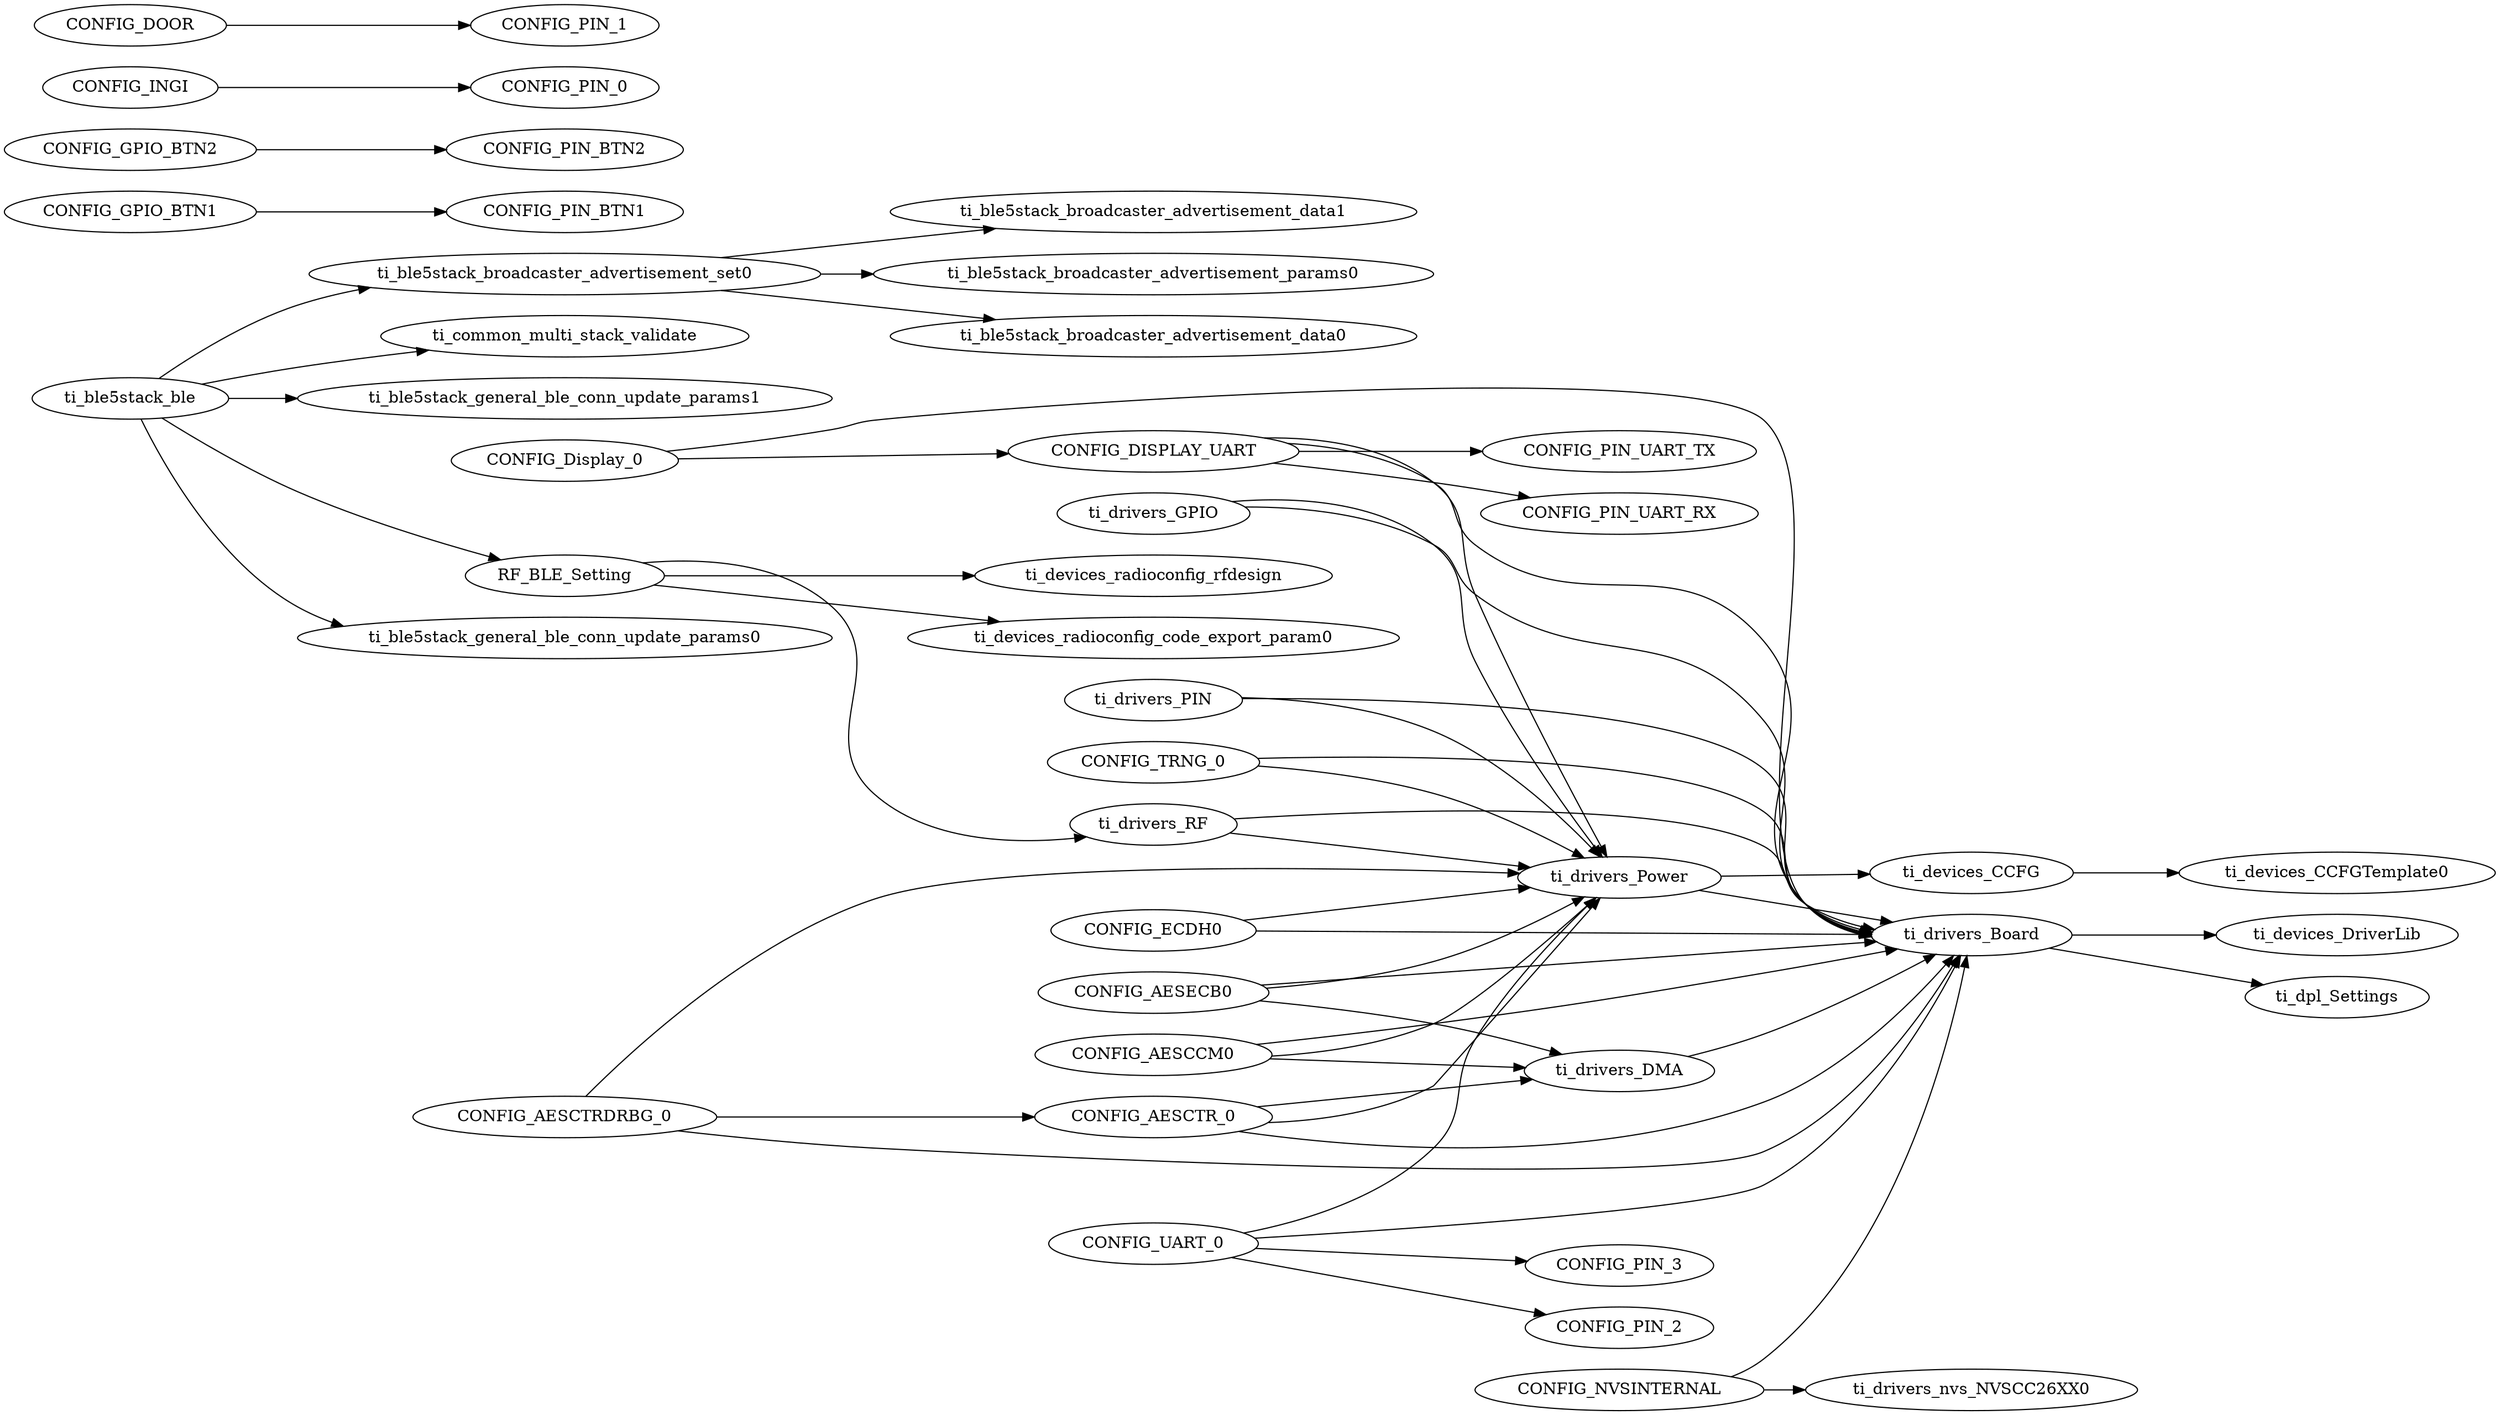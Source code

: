 digraph Model
{
    graph[rankdir=LR]

    // mod.$name=/ti/ble5stack/ble
    ti_ble5stack_ble -> ti_common_multi_stack_validate
    ti_ble5stack_ble -> RF_BLE_Setting
    ti_ble5stack_ble -> ti_ble5stack_general_ble_conn_update_params1
    ti_ble5stack_ble -> ti_ble5stack_general_ble_conn_update_params0
    ti_ble5stack_ble -> ti_ble5stack_broadcaster_advertisement_set0

    // mod.$name=/ti/ble5stack/broadcaster/advertisement_data

    // mod.$name=/ti/ble5stack/broadcaster/advertisement_params

    // mod.$name=/ti/ble5stack/broadcaster/advertisement_set
    ti_ble5stack_broadcaster_advertisement_set0 -> ti_ble5stack_broadcaster_advertisement_params0
    ti_ble5stack_broadcaster_advertisement_set0 -> ti_ble5stack_broadcaster_advertisement_data0
    ti_ble5stack_broadcaster_advertisement_set0 -> ti_ble5stack_broadcaster_advertisement_data1

    // mod.$name=/ti/ble5stack/general/ble_conn_update_params

    // mod.$name=/ti/common/multi_stack_validate

    // mod.$name=/ti/devices/CCFG
    ti_devices_CCFG -> ti_devices_CCFGTemplate0

    // mod.$name=/ti/devices/CCFGTemplate

    // mod.$name=/ti/devices/DriverLib

    // mod.$name=/ti/devices/radioconfig/code_export_param

    // mod.$name=/ti/devices/radioconfig/rfdesign

    // mod.$name=/ti/devices/radioconfig/settings/ble
    RF_BLE_Setting -> ti_drivers_RF
    RF_BLE_Setting -> ti_devices_radioconfig_rfdesign
    RF_BLE_Setting -> ti_devices_radioconfig_code_export_param0

    // mod.$name=/ti/display/Display
    CONFIG_Display_0 -> ti_drivers_Board
    CONFIG_Display_0 -> CONFIG_DISPLAY_UART

    // mod.$name=/ti/dpl/Settings

    // mod.$name=/ti/drivers/AESCCM
    CONFIG_AESCCM0 -> ti_drivers_DMA
    CONFIG_AESCCM0 -> ti_drivers_Power
    CONFIG_AESCCM0 -> ti_drivers_Board

    // mod.$name=/ti/drivers/AESCTR
    CONFIG_AESCTR_0 -> ti_drivers_DMA
    CONFIG_AESCTR_0 -> ti_drivers_Power
    CONFIG_AESCTR_0 -> ti_drivers_Board

    // mod.$name=/ti/drivers/AESCTRDRBG
    CONFIG_AESCTRDRBG_0 -> ti_drivers_Power
    CONFIG_AESCTRDRBG_0 -> ti_drivers_Board
    CONFIG_AESCTRDRBG_0 -> CONFIG_AESCTR_0

    // mod.$name=/ti/drivers/AESECB
    CONFIG_AESECB0 -> ti_drivers_DMA
    CONFIG_AESECB0 -> ti_drivers_Power
    CONFIG_AESECB0 -> ti_drivers_Board

    // mod.$name=/ti/drivers/Board
    ti_drivers_Board -> ti_devices_DriverLib
    ti_drivers_Board -> ti_dpl_Settings

    // mod.$name=/ti/drivers/DMA
    ti_drivers_DMA -> ti_drivers_Board

    // mod.$name=/ti/drivers/ECDH
    CONFIG_ECDH0 -> ti_drivers_Power
    CONFIG_ECDH0 -> ti_drivers_Board

    // mod.$name=/ti/drivers/GPIO
    ti_drivers_GPIO -> ti_drivers_Power
    ti_drivers_GPIO -> ti_drivers_Board
    CONFIG_GPIO_BTN1 -> CONFIG_PIN_BTN1
    CONFIG_GPIO_BTN2 -> CONFIG_PIN_BTN2
    CONFIG_INGI -> CONFIG_PIN_0
    CONFIG_DOOR -> CONFIG_PIN_1

    // mod.$name=/ti/drivers/NVS
    CONFIG_NVSINTERNAL -> ti_drivers_Board
    CONFIG_NVSINTERNAL -> ti_drivers_nvs_NVSCC26XX0

    // mod.$name=/ti/drivers/PIN
    ti_drivers_PIN -> ti_drivers_Power
    ti_drivers_PIN -> ti_drivers_Board

    // mod.$name=/ti/drivers/Power
    ti_drivers_Power -> ti_devices_CCFG
    ti_drivers_Power -> ti_drivers_Board

    // mod.$name=/ti/drivers/RF
    ti_drivers_RF -> ti_drivers_Power
    ti_drivers_RF -> ti_drivers_Board

    // mod.$name=/ti/drivers/RTOS

    // mod.$name=/ti/drivers/TRNG
    CONFIG_TRNG_0 -> ti_drivers_Power
    CONFIG_TRNG_0 -> ti_drivers_Board

    // mod.$name=/ti/drivers/UART
    CONFIG_DISPLAY_UART -> ti_drivers_Power
    CONFIG_DISPLAY_UART -> ti_drivers_Board
    CONFIG_UART_0 -> ti_drivers_Power
    CONFIG_UART_0 -> ti_drivers_Board
    CONFIG_DISPLAY_UART -> CONFIG_PIN_UART_TX
    CONFIG_DISPLAY_UART -> CONFIG_PIN_UART_RX
    CONFIG_UART_0 -> CONFIG_PIN_2
    CONFIG_UART_0 -> CONFIG_PIN_3

    // mod.$name=/ti/drivers/nvs/NVSCC26XX
}
